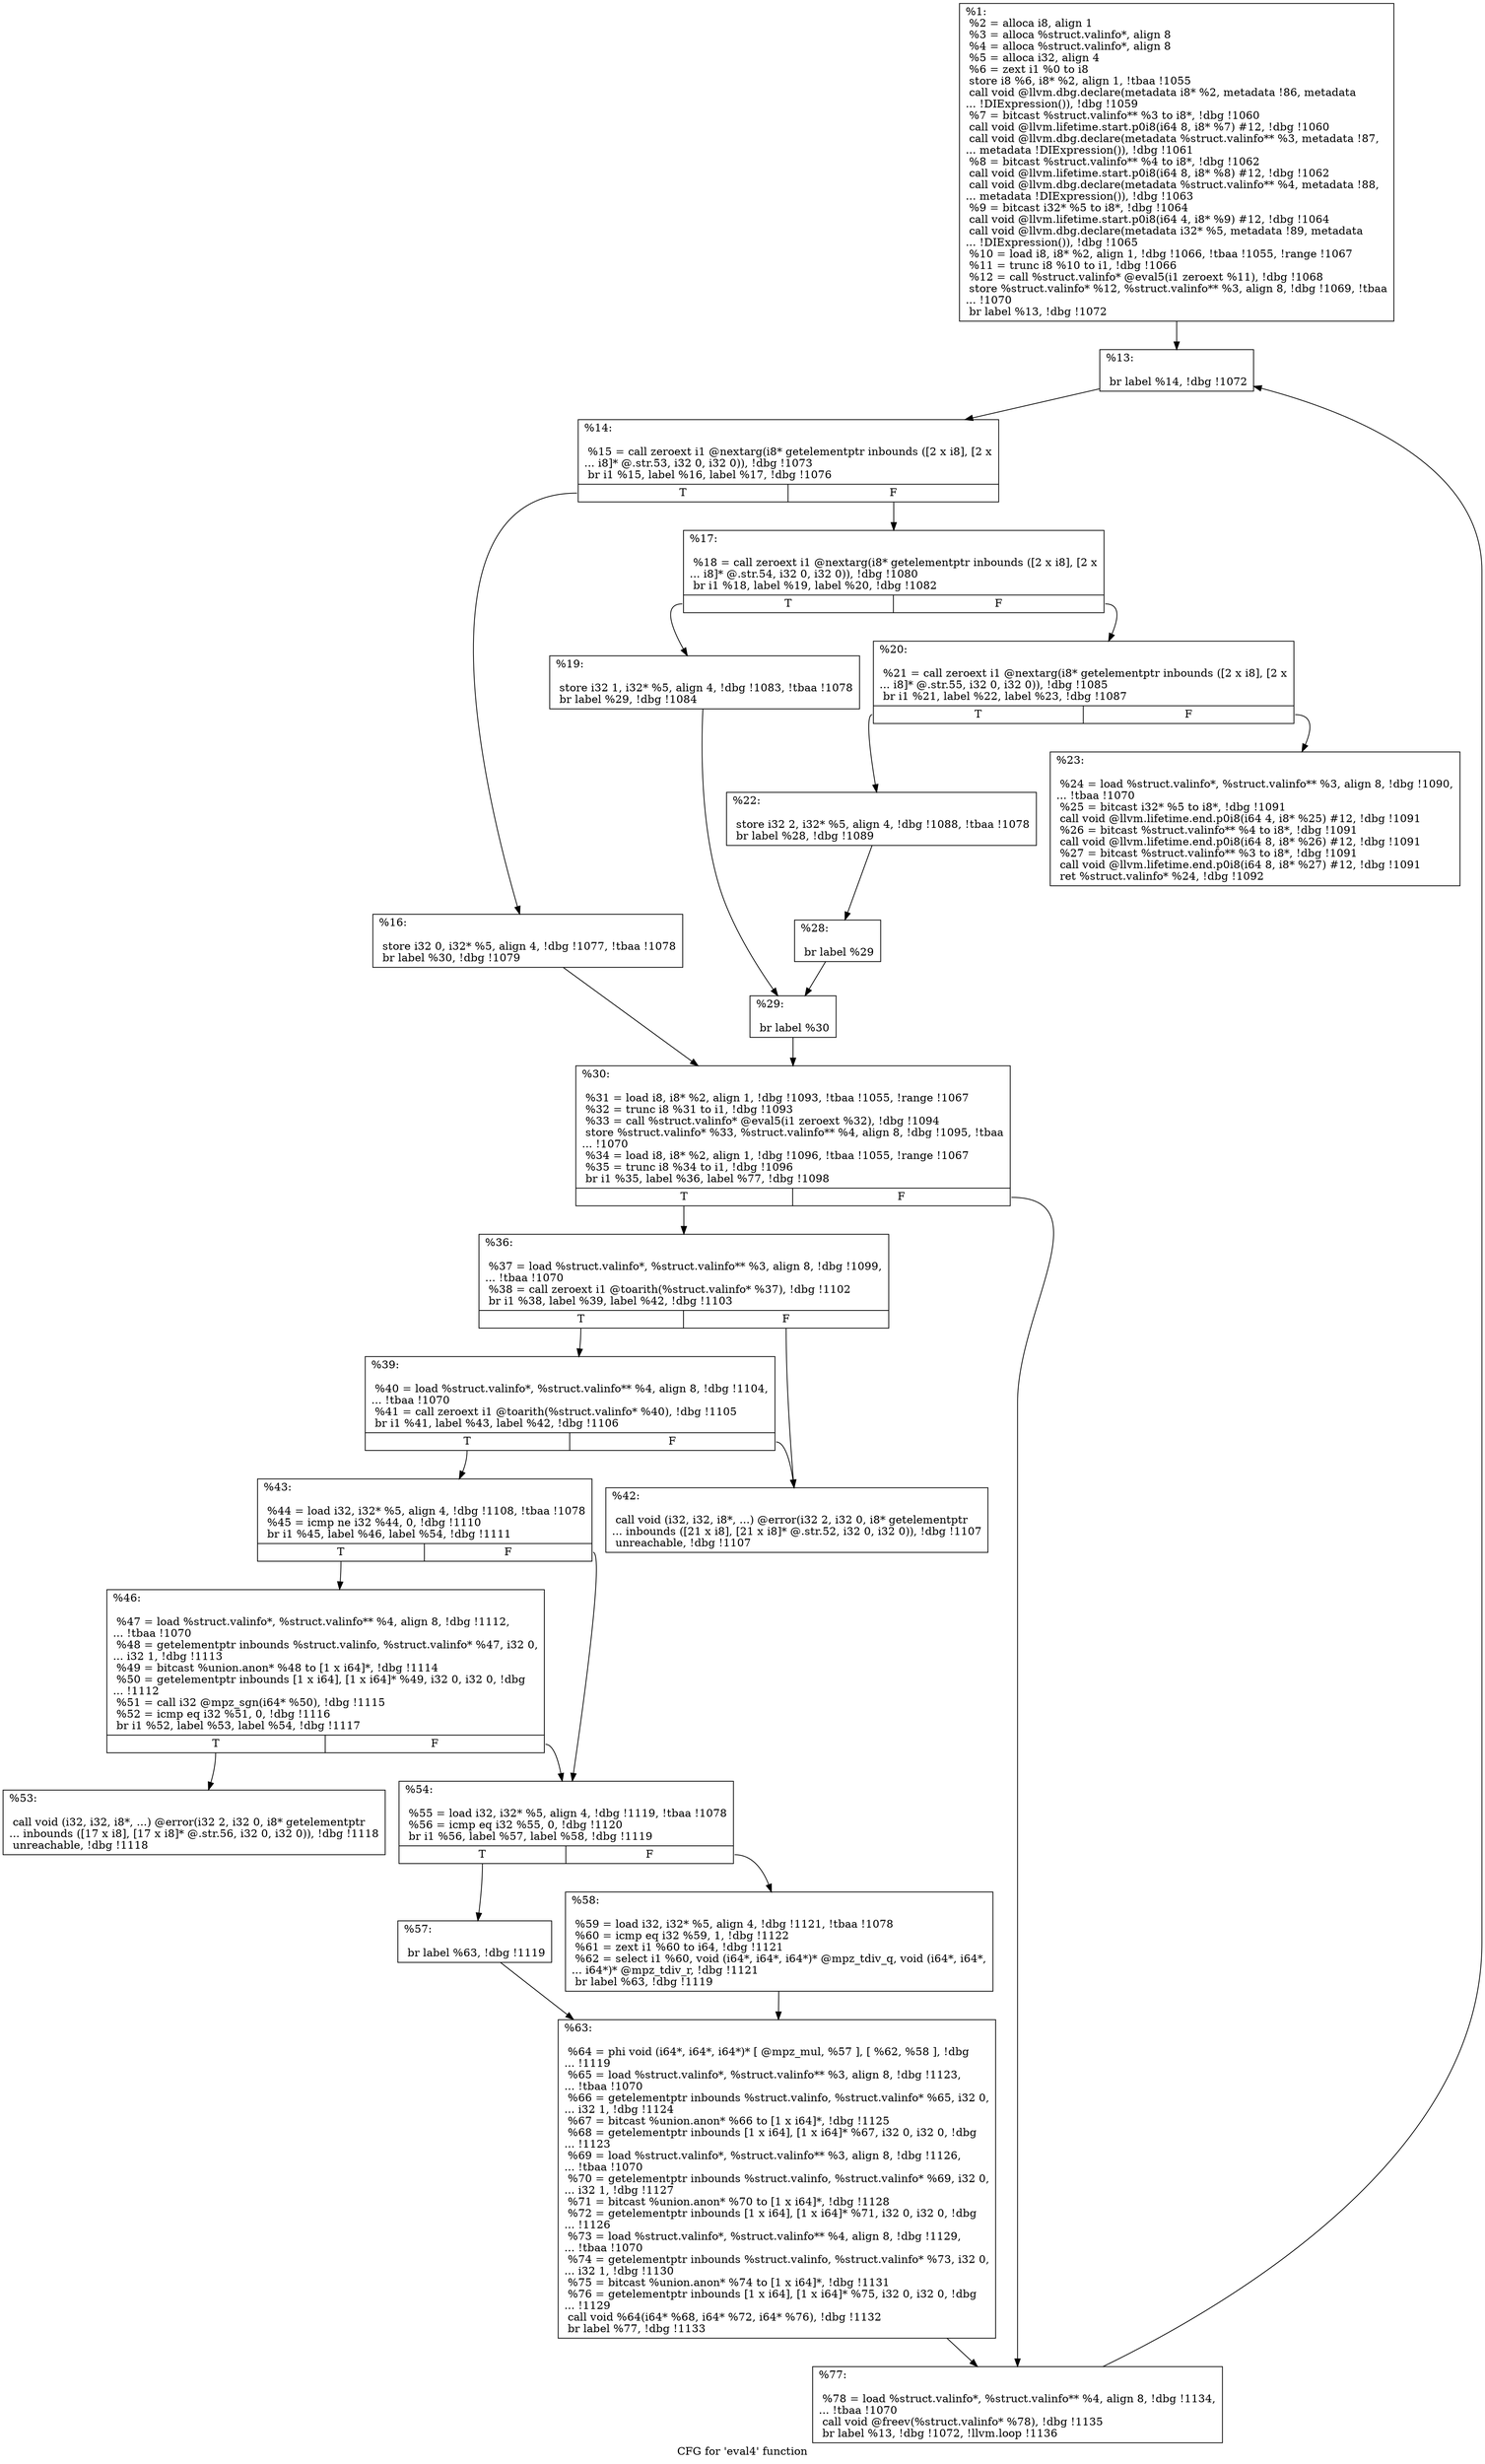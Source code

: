 digraph "CFG for 'eval4' function" {
	label="CFG for 'eval4' function";

	Node0x92ae30 [shape=record,label="{%1:\l  %2 = alloca i8, align 1\l  %3 = alloca %struct.valinfo*, align 8\l  %4 = alloca %struct.valinfo*, align 8\l  %5 = alloca i32, align 4\l  %6 = zext i1 %0 to i8\l  store i8 %6, i8* %2, align 1, !tbaa !1055\l  call void @llvm.dbg.declare(metadata i8* %2, metadata !86, metadata\l... !DIExpression()), !dbg !1059\l  %7 = bitcast %struct.valinfo** %3 to i8*, !dbg !1060\l  call void @llvm.lifetime.start.p0i8(i64 8, i8* %7) #12, !dbg !1060\l  call void @llvm.dbg.declare(metadata %struct.valinfo** %3, metadata !87,\l... metadata !DIExpression()), !dbg !1061\l  %8 = bitcast %struct.valinfo** %4 to i8*, !dbg !1062\l  call void @llvm.lifetime.start.p0i8(i64 8, i8* %8) #12, !dbg !1062\l  call void @llvm.dbg.declare(metadata %struct.valinfo** %4, metadata !88,\l... metadata !DIExpression()), !dbg !1063\l  %9 = bitcast i32* %5 to i8*, !dbg !1064\l  call void @llvm.lifetime.start.p0i8(i64 4, i8* %9) #12, !dbg !1064\l  call void @llvm.dbg.declare(metadata i32* %5, metadata !89, metadata\l... !DIExpression()), !dbg !1065\l  %10 = load i8, i8* %2, align 1, !dbg !1066, !tbaa !1055, !range !1067\l  %11 = trunc i8 %10 to i1, !dbg !1066\l  %12 = call %struct.valinfo* @eval5(i1 zeroext %11), !dbg !1068\l  store %struct.valinfo* %12, %struct.valinfo** %3, align 8, !dbg !1069, !tbaa\l... !1070\l  br label %13, !dbg !1072\l}"];
	Node0x92ae30 -> Node0x92cb30;
	Node0x92cb30 [shape=record,label="{%13:\l\l  br label %14, !dbg !1072\l}"];
	Node0x92cb30 -> Node0x92cb80;
	Node0x92cb80 [shape=record,label="{%14:\l\l  %15 = call zeroext i1 @nextarg(i8* getelementptr inbounds ([2 x i8], [2 x\l... i8]* @.str.53, i32 0, i32 0)), !dbg !1073\l  br i1 %15, label %16, label %17, !dbg !1076\l|{<s0>T|<s1>F}}"];
	Node0x92cb80:s0 -> Node0x92cbd0;
	Node0x92cb80:s1 -> Node0x92cc20;
	Node0x92cbd0 [shape=record,label="{%16:\l\l  store i32 0, i32* %5, align 4, !dbg !1077, !tbaa !1078\l  br label %30, !dbg !1079\l}"];
	Node0x92cbd0 -> Node0x92ce50;
	Node0x92cc20 [shape=record,label="{%17:\l\l  %18 = call zeroext i1 @nextarg(i8* getelementptr inbounds ([2 x i8], [2 x\l... i8]* @.str.54, i32 0, i32 0)), !dbg !1080\l  br i1 %18, label %19, label %20, !dbg !1082\l|{<s0>T|<s1>F}}"];
	Node0x92cc20:s0 -> Node0x92cc70;
	Node0x92cc20:s1 -> Node0x92ccc0;
	Node0x92cc70 [shape=record,label="{%19:\l\l  store i32 1, i32* %5, align 4, !dbg !1083, !tbaa !1078\l  br label %29, !dbg !1084\l}"];
	Node0x92cc70 -> Node0x92ce00;
	Node0x92ccc0 [shape=record,label="{%20:\l\l  %21 = call zeroext i1 @nextarg(i8* getelementptr inbounds ([2 x i8], [2 x\l... i8]* @.str.55, i32 0, i32 0)), !dbg !1085\l  br i1 %21, label %22, label %23, !dbg !1087\l|{<s0>T|<s1>F}}"];
	Node0x92ccc0:s0 -> Node0x92cd10;
	Node0x92ccc0:s1 -> Node0x92cd60;
	Node0x92cd10 [shape=record,label="{%22:\l\l  store i32 2, i32* %5, align 4, !dbg !1088, !tbaa !1078\l  br label %28, !dbg !1089\l}"];
	Node0x92cd10 -> Node0x92cdb0;
	Node0x92cd60 [shape=record,label="{%23:\l\l  %24 = load %struct.valinfo*, %struct.valinfo** %3, align 8, !dbg !1090,\l... !tbaa !1070\l  %25 = bitcast i32* %5 to i8*, !dbg !1091\l  call void @llvm.lifetime.end.p0i8(i64 4, i8* %25) #12, !dbg !1091\l  %26 = bitcast %struct.valinfo** %4 to i8*, !dbg !1091\l  call void @llvm.lifetime.end.p0i8(i64 8, i8* %26) #12, !dbg !1091\l  %27 = bitcast %struct.valinfo** %3 to i8*, !dbg !1091\l  call void @llvm.lifetime.end.p0i8(i64 8, i8* %27) #12, !dbg !1091\l  ret %struct.valinfo* %24, !dbg !1092\l}"];
	Node0x92cdb0 [shape=record,label="{%28:\l\l  br label %29\l}"];
	Node0x92cdb0 -> Node0x92ce00;
	Node0x92ce00 [shape=record,label="{%29:\l\l  br label %30\l}"];
	Node0x92ce00 -> Node0x92ce50;
	Node0x92ce50 [shape=record,label="{%30:\l\l  %31 = load i8, i8* %2, align 1, !dbg !1093, !tbaa !1055, !range !1067\l  %32 = trunc i8 %31 to i1, !dbg !1093\l  %33 = call %struct.valinfo* @eval5(i1 zeroext %32), !dbg !1094\l  store %struct.valinfo* %33, %struct.valinfo** %4, align 8, !dbg !1095, !tbaa\l... !1070\l  %34 = load i8, i8* %2, align 1, !dbg !1096, !tbaa !1055, !range !1067\l  %35 = trunc i8 %34 to i1, !dbg !1096\l  br i1 %35, label %36, label %77, !dbg !1098\l|{<s0>T|<s1>F}}"];
	Node0x92ce50:s0 -> Node0x92cea0;
	Node0x92ce50:s1 -> Node0x92d1c0;
	Node0x92cea0 [shape=record,label="{%36:\l\l  %37 = load %struct.valinfo*, %struct.valinfo** %3, align 8, !dbg !1099,\l... !tbaa !1070\l  %38 = call zeroext i1 @toarith(%struct.valinfo* %37), !dbg !1102\l  br i1 %38, label %39, label %42, !dbg !1103\l|{<s0>T|<s1>F}}"];
	Node0x92cea0:s0 -> Node0x92cef0;
	Node0x92cea0:s1 -> Node0x92cf40;
	Node0x92cef0 [shape=record,label="{%39:\l\l  %40 = load %struct.valinfo*, %struct.valinfo** %4, align 8, !dbg !1104,\l... !tbaa !1070\l  %41 = call zeroext i1 @toarith(%struct.valinfo* %40), !dbg !1105\l  br i1 %41, label %43, label %42, !dbg !1106\l|{<s0>T|<s1>F}}"];
	Node0x92cef0:s0 -> Node0x92cf90;
	Node0x92cef0:s1 -> Node0x92cf40;
	Node0x92cf40 [shape=record,label="{%42:\l\l  call void (i32, i32, i8*, ...) @error(i32 2, i32 0, i8* getelementptr\l... inbounds ([21 x i8], [21 x i8]* @.str.52, i32 0, i32 0)), !dbg !1107\l  unreachable, !dbg !1107\l}"];
	Node0x92cf90 [shape=record,label="{%43:\l\l  %44 = load i32, i32* %5, align 4, !dbg !1108, !tbaa !1078\l  %45 = icmp ne i32 %44, 0, !dbg !1110\l  br i1 %45, label %46, label %54, !dbg !1111\l|{<s0>T|<s1>F}}"];
	Node0x92cf90:s0 -> Node0x92cfe0;
	Node0x92cf90:s1 -> Node0x92d080;
	Node0x92cfe0 [shape=record,label="{%46:\l\l  %47 = load %struct.valinfo*, %struct.valinfo** %4, align 8, !dbg !1112,\l... !tbaa !1070\l  %48 = getelementptr inbounds %struct.valinfo, %struct.valinfo* %47, i32 0,\l... i32 1, !dbg !1113\l  %49 = bitcast %union.anon* %48 to [1 x i64]*, !dbg !1114\l  %50 = getelementptr inbounds [1 x i64], [1 x i64]* %49, i32 0, i32 0, !dbg\l... !1112\l  %51 = call i32 @mpz_sgn(i64* %50), !dbg !1115\l  %52 = icmp eq i32 %51, 0, !dbg !1116\l  br i1 %52, label %53, label %54, !dbg !1117\l|{<s0>T|<s1>F}}"];
	Node0x92cfe0:s0 -> Node0x92d030;
	Node0x92cfe0:s1 -> Node0x92d080;
	Node0x92d030 [shape=record,label="{%53:\l\l  call void (i32, i32, i8*, ...) @error(i32 2, i32 0, i8* getelementptr\l... inbounds ([17 x i8], [17 x i8]* @.str.56, i32 0, i32 0)), !dbg !1118\l  unreachable, !dbg !1118\l}"];
	Node0x92d080 [shape=record,label="{%54:\l\l  %55 = load i32, i32* %5, align 4, !dbg !1119, !tbaa !1078\l  %56 = icmp eq i32 %55, 0, !dbg !1120\l  br i1 %56, label %57, label %58, !dbg !1119\l|{<s0>T|<s1>F}}"];
	Node0x92d080:s0 -> Node0x92d0d0;
	Node0x92d080:s1 -> Node0x92d120;
	Node0x92d0d0 [shape=record,label="{%57:\l\l  br label %63, !dbg !1119\l}"];
	Node0x92d0d0 -> Node0x92d170;
	Node0x92d120 [shape=record,label="{%58:\l\l  %59 = load i32, i32* %5, align 4, !dbg !1121, !tbaa !1078\l  %60 = icmp eq i32 %59, 1, !dbg !1122\l  %61 = zext i1 %60 to i64, !dbg !1121\l  %62 = select i1 %60, void (i64*, i64*, i64*)* @mpz_tdiv_q, void (i64*, i64*,\l... i64*)* @mpz_tdiv_r, !dbg !1121\l  br label %63, !dbg !1119\l}"];
	Node0x92d120 -> Node0x92d170;
	Node0x92d170 [shape=record,label="{%63:\l\l  %64 = phi void (i64*, i64*, i64*)* [ @mpz_mul, %57 ], [ %62, %58 ], !dbg\l... !1119\l  %65 = load %struct.valinfo*, %struct.valinfo** %3, align 8, !dbg !1123,\l... !tbaa !1070\l  %66 = getelementptr inbounds %struct.valinfo, %struct.valinfo* %65, i32 0,\l... i32 1, !dbg !1124\l  %67 = bitcast %union.anon* %66 to [1 x i64]*, !dbg !1125\l  %68 = getelementptr inbounds [1 x i64], [1 x i64]* %67, i32 0, i32 0, !dbg\l... !1123\l  %69 = load %struct.valinfo*, %struct.valinfo** %3, align 8, !dbg !1126,\l... !tbaa !1070\l  %70 = getelementptr inbounds %struct.valinfo, %struct.valinfo* %69, i32 0,\l... i32 1, !dbg !1127\l  %71 = bitcast %union.anon* %70 to [1 x i64]*, !dbg !1128\l  %72 = getelementptr inbounds [1 x i64], [1 x i64]* %71, i32 0, i32 0, !dbg\l... !1126\l  %73 = load %struct.valinfo*, %struct.valinfo** %4, align 8, !dbg !1129,\l... !tbaa !1070\l  %74 = getelementptr inbounds %struct.valinfo, %struct.valinfo* %73, i32 0,\l... i32 1, !dbg !1130\l  %75 = bitcast %union.anon* %74 to [1 x i64]*, !dbg !1131\l  %76 = getelementptr inbounds [1 x i64], [1 x i64]* %75, i32 0, i32 0, !dbg\l... !1129\l  call void %64(i64* %68, i64* %72, i64* %76), !dbg !1132\l  br label %77, !dbg !1133\l}"];
	Node0x92d170 -> Node0x92d1c0;
	Node0x92d1c0 [shape=record,label="{%77:\l\l  %78 = load %struct.valinfo*, %struct.valinfo** %4, align 8, !dbg !1134,\l... !tbaa !1070\l  call void @freev(%struct.valinfo* %78), !dbg !1135\l  br label %13, !dbg !1072, !llvm.loop !1136\l}"];
	Node0x92d1c0 -> Node0x92cb30;
}
